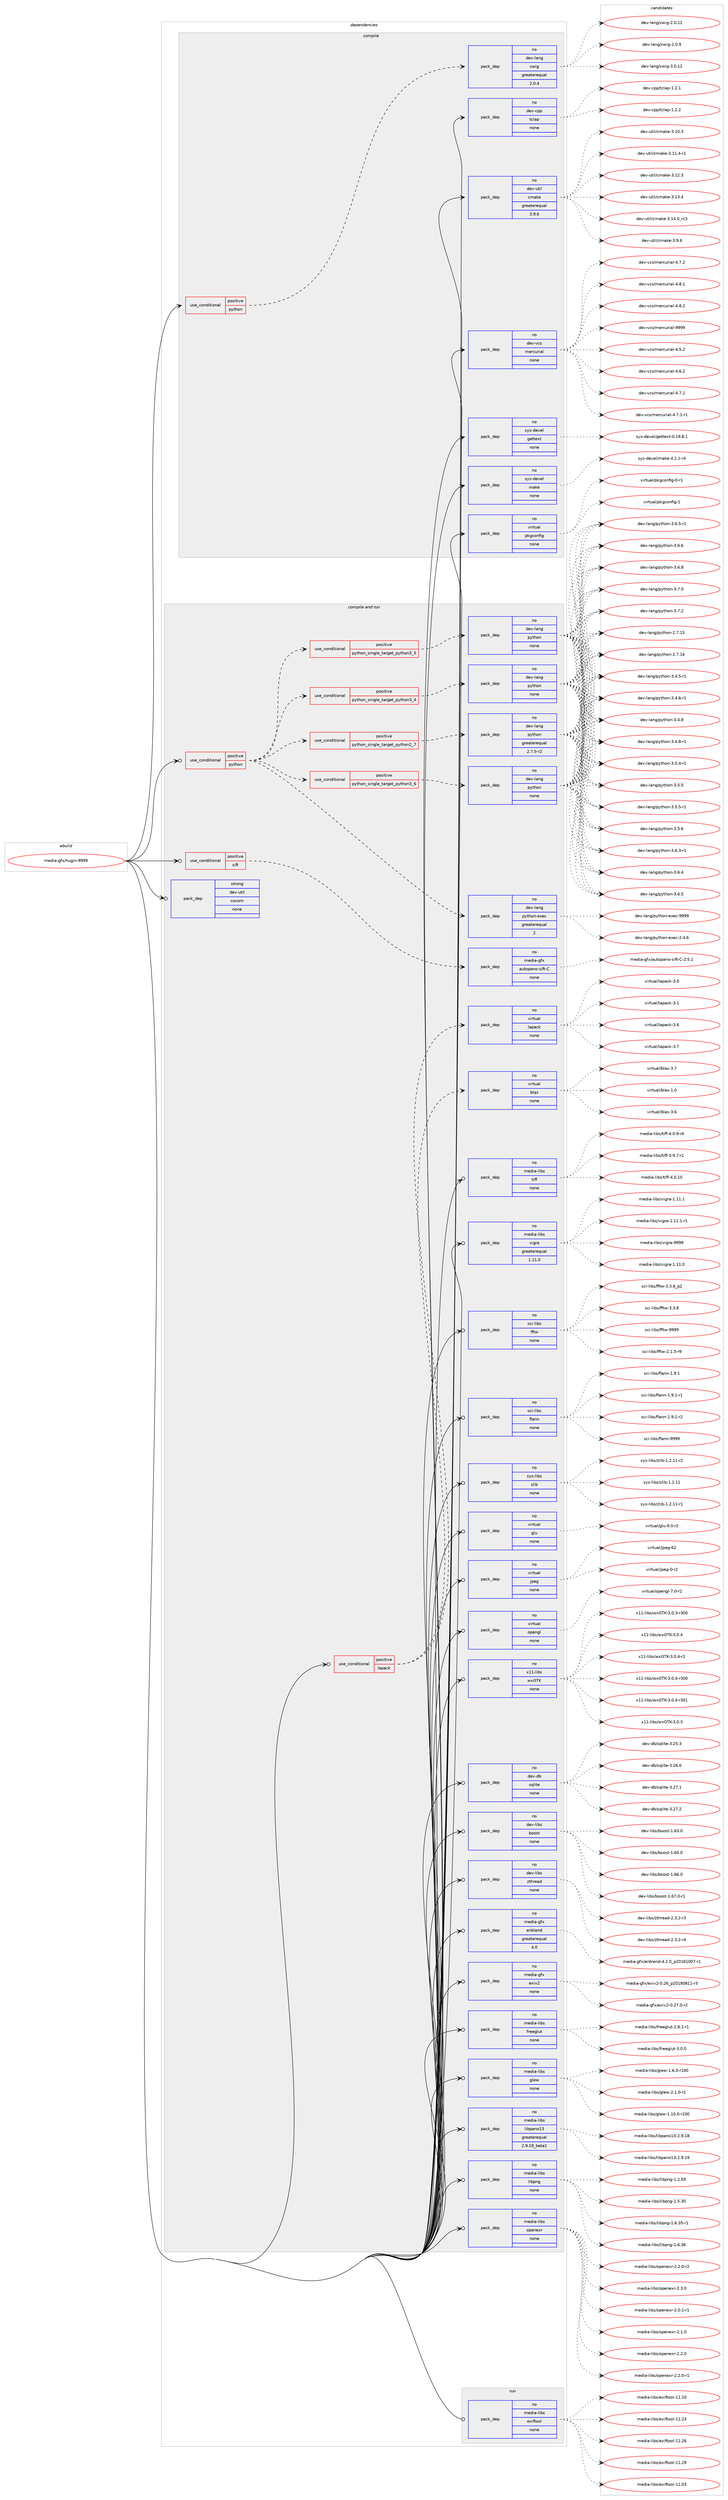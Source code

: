 digraph prolog {

# *************
# Graph options
# *************

newrank=true;
concentrate=true;
compound=true;
graph [rankdir=LR,fontname=Helvetica,fontsize=10,ranksep=1.5];#, ranksep=2.5, nodesep=0.2];
edge  [arrowhead=vee];
node  [fontname=Helvetica,fontsize=10];

# **********
# The ebuild
# **********

subgraph cluster_leftcol {
color=gray;
rank=same;
label=<<i>ebuild</i>>;
id [label="media-gfx/hugin-9999", color=red, width=4, href="../media-gfx/hugin-9999.svg"];
}

# ****************
# The dependencies
# ****************

subgraph cluster_midcol {
color=gray;
label=<<i>dependencies</i>>;
subgraph cluster_compile {
fillcolor="#eeeeee";
style=filled;
label=<<i>compile</i>>;
subgraph cond432859 {
dependency1605291 [label=<<TABLE BORDER="0" CELLBORDER="1" CELLSPACING="0" CELLPADDING="4"><TR><TD ROWSPAN="3" CELLPADDING="10">use_conditional</TD></TR><TR><TD>positive</TD></TR><TR><TD>python</TD></TR></TABLE>>, shape=none, color=red];
subgraph pack1146838 {
dependency1605292 [label=<<TABLE BORDER="0" CELLBORDER="1" CELLSPACING="0" CELLPADDING="4" WIDTH="220"><TR><TD ROWSPAN="6" CELLPADDING="30">pack_dep</TD></TR><TR><TD WIDTH="110">no</TD></TR><TR><TD>dev-lang</TD></TR><TR><TD>swig</TD></TR><TR><TD>greaterequal</TD></TR><TR><TD>2.0.4</TD></TR></TABLE>>, shape=none, color=blue];
}
dependency1605291:e -> dependency1605292:w [weight=20,style="dashed",arrowhead="vee"];
}
id:e -> dependency1605291:w [weight=20,style="solid",arrowhead="vee"];
subgraph pack1146839 {
dependency1605293 [label=<<TABLE BORDER="0" CELLBORDER="1" CELLSPACING="0" CELLPADDING="4" WIDTH="220"><TR><TD ROWSPAN="6" CELLPADDING="30">pack_dep</TD></TR><TR><TD WIDTH="110">no</TD></TR><TR><TD>dev-cpp</TD></TR><TR><TD>tclap</TD></TR><TR><TD>none</TD></TR><TR><TD></TD></TR></TABLE>>, shape=none, color=blue];
}
id:e -> dependency1605293:w [weight=20,style="solid",arrowhead="vee"];
subgraph pack1146840 {
dependency1605294 [label=<<TABLE BORDER="0" CELLBORDER="1" CELLSPACING="0" CELLPADDING="4" WIDTH="220"><TR><TD ROWSPAN="6" CELLPADDING="30">pack_dep</TD></TR><TR><TD WIDTH="110">no</TD></TR><TR><TD>dev-util</TD></TR><TR><TD>cmake</TD></TR><TR><TD>greaterequal</TD></TR><TR><TD>3.9.6</TD></TR></TABLE>>, shape=none, color=blue];
}
id:e -> dependency1605294:w [weight=20,style="solid",arrowhead="vee"];
subgraph pack1146841 {
dependency1605295 [label=<<TABLE BORDER="0" CELLBORDER="1" CELLSPACING="0" CELLPADDING="4" WIDTH="220"><TR><TD ROWSPAN="6" CELLPADDING="30">pack_dep</TD></TR><TR><TD WIDTH="110">no</TD></TR><TR><TD>dev-vcs</TD></TR><TR><TD>mercurial</TD></TR><TR><TD>none</TD></TR><TR><TD></TD></TR></TABLE>>, shape=none, color=blue];
}
id:e -> dependency1605295:w [weight=20,style="solid",arrowhead="vee"];
subgraph pack1146842 {
dependency1605296 [label=<<TABLE BORDER="0" CELLBORDER="1" CELLSPACING="0" CELLPADDING="4" WIDTH="220"><TR><TD ROWSPAN="6" CELLPADDING="30">pack_dep</TD></TR><TR><TD WIDTH="110">no</TD></TR><TR><TD>sys-devel</TD></TR><TR><TD>gettext</TD></TR><TR><TD>none</TD></TR><TR><TD></TD></TR></TABLE>>, shape=none, color=blue];
}
id:e -> dependency1605296:w [weight=20,style="solid",arrowhead="vee"];
subgraph pack1146843 {
dependency1605297 [label=<<TABLE BORDER="0" CELLBORDER="1" CELLSPACING="0" CELLPADDING="4" WIDTH="220"><TR><TD ROWSPAN="6" CELLPADDING="30">pack_dep</TD></TR><TR><TD WIDTH="110">no</TD></TR><TR><TD>sys-devel</TD></TR><TR><TD>make</TD></TR><TR><TD>none</TD></TR><TR><TD></TD></TR></TABLE>>, shape=none, color=blue];
}
id:e -> dependency1605297:w [weight=20,style="solid",arrowhead="vee"];
subgraph pack1146844 {
dependency1605298 [label=<<TABLE BORDER="0" CELLBORDER="1" CELLSPACING="0" CELLPADDING="4" WIDTH="220"><TR><TD ROWSPAN="6" CELLPADDING="30">pack_dep</TD></TR><TR><TD WIDTH="110">no</TD></TR><TR><TD>virtual</TD></TR><TR><TD>pkgconfig</TD></TR><TR><TD>none</TD></TR><TR><TD></TD></TR></TABLE>>, shape=none, color=blue];
}
id:e -> dependency1605298:w [weight=20,style="solid",arrowhead="vee"];
}
subgraph cluster_compileandrun {
fillcolor="#eeeeee";
style=filled;
label=<<i>compile and run</i>>;
subgraph cond432860 {
dependency1605299 [label=<<TABLE BORDER="0" CELLBORDER="1" CELLSPACING="0" CELLPADDING="4"><TR><TD ROWSPAN="3" CELLPADDING="10">use_conditional</TD></TR><TR><TD>positive</TD></TR><TR><TD>lapack</TD></TR></TABLE>>, shape=none, color=red];
subgraph pack1146845 {
dependency1605300 [label=<<TABLE BORDER="0" CELLBORDER="1" CELLSPACING="0" CELLPADDING="4" WIDTH="220"><TR><TD ROWSPAN="6" CELLPADDING="30">pack_dep</TD></TR><TR><TD WIDTH="110">no</TD></TR><TR><TD>virtual</TD></TR><TR><TD>blas</TD></TR><TR><TD>none</TD></TR><TR><TD></TD></TR></TABLE>>, shape=none, color=blue];
}
dependency1605299:e -> dependency1605300:w [weight=20,style="dashed",arrowhead="vee"];
subgraph pack1146846 {
dependency1605301 [label=<<TABLE BORDER="0" CELLBORDER="1" CELLSPACING="0" CELLPADDING="4" WIDTH="220"><TR><TD ROWSPAN="6" CELLPADDING="30">pack_dep</TD></TR><TR><TD WIDTH="110">no</TD></TR><TR><TD>virtual</TD></TR><TR><TD>lapack</TD></TR><TR><TD>none</TD></TR><TR><TD></TD></TR></TABLE>>, shape=none, color=blue];
}
dependency1605299:e -> dependency1605301:w [weight=20,style="dashed",arrowhead="vee"];
}
id:e -> dependency1605299:w [weight=20,style="solid",arrowhead="odotvee"];
subgraph cond432861 {
dependency1605302 [label=<<TABLE BORDER="0" CELLBORDER="1" CELLSPACING="0" CELLPADDING="4"><TR><TD ROWSPAN="3" CELLPADDING="10">use_conditional</TD></TR><TR><TD>positive</TD></TR><TR><TD>python</TD></TR></TABLE>>, shape=none, color=red];
subgraph cond432862 {
dependency1605303 [label=<<TABLE BORDER="0" CELLBORDER="1" CELLSPACING="0" CELLPADDING="4"><TR><TD ROWSPAN="3" CELLPADDING="10">use_conditional</TD></TR><TR><TD>positive</TD></TR><TR><TD>python_single_target_python2_7</TD></TR></TABLE>>, shape=none, color=red];
subgraph pack1146847 {
dependency1605304 [label=<<TABLE BORDER="0" CELLBORDER="1" CELLSPACING="0" CELLPADDING="4" WIDTH="220"><TR><TD ROWSPAN="6" CELLPADDING="30">pack_dep</TD></TR><TR><TD WIDTH="110">no</TD></TR><TR><TD>dev-lang</TD></TR><TR><TD>python</TD></TR><TR><TD>greaterequal</TD></TR><TR><TD>2.7.5-r2</TD></TR></TABLE>>, shape=none, color=blue];
}
dependency1605303:e -> dependency1605304:w [weight=20,style="dashed",arrowhead="vee"];
}
dependency1605302:e -> dependency1605303:w [weight=20,style="dashed",arrowhead="vee"];
subgraph cond432863 {
dependency1605305 [label=<<TABLE BORDER="0" CELLBORDER="1" CELLSPACING="0" CELLPADDING="4"><TR><TD ROWSPAN="3" CELLPADDING="10">use_conditional</TD></TR><TR><TD>positive</TD></TR><TR><TD>python_single_target_python3_4</TD></TR></TABLE>>, shape=none, color=red];
subgraph pack1146848 {
dependency1605306 [label=<<TABLE BORDER="0" CELLBORDER="1" CELLSPACING="0" CELLPADDING="4" WIDTH="220"><TR><TD ROWSPAN="6" CELLPADDING="30">pack_dep</TD></TR><TR><TD WIDTH="110">no</TD></TR><TR><TD>dev-lang</TD></TR><TR><TD>python</TD></TR><TR><TD>none</TD></TR><TR><TD></TD></TR></TABLE>>, shape=none, color=blue];
}
dependency1605305:e -> dependency1605306:w [weight=20,style="dashed",arrowhead="vee"];
}
dependency1605302:e -> dependency1605305:w [weight=20,style="dashed",arrowhead="vee"];
subgraph cond432864 {
dependency1605307 [label=<<TABLE BORDER="0" CELLBORDER="1" CELLSPACING="0" CELLPADDING="4"><TR><TD ROWSPAN="3" CELLPADDING="10">use_conditional</TD></TR><TR><TD>positive</TD></TR><TR><TD>python_single_target_python3_5</TD></TR></TABLE>>, shape=none, color=red];
subgraph pack1146849 {
dependency1605308 [label=<<TABLE BORDER="0" CELLBORDER="1" CELLSPACING="0" CELLPADDING="4" WIDTH="220"><TR><TD ROWSPAN="6" CELLPADDING="30">pack_dep</TD></TR><TR><TD WIDTH="110">no</TD></TR><TR><TD>dev-lang</TD></TR><TR><TD>python</TD></TR><TR><TD>none</TD></TR><TR><TD></TD></TR></TABLE>>, shape=none, color=blue];
}
dependency1605307:e -> dependency1605308:w [weight=20,style="dashed",arrowhead="vee"];
}
dependency1605302:e -> dependency1605307:w [weight=20,style="dashed",arrowhead="vee"];
subgraph cond432865 {
dependency1605309 [label=<<TABLE BORDER="0" CELLBORDER="1" CELLSPACING="0" CELLPADDING="4"><TR><TD ROWSPAN="3" CELLPADDING="10">use_conditional</TD></TR><TR><TD>positive</TD></TR><TR><TD>python_single_target_python3_6</TD></TR></TABLE>>, shape=none, color=red];
subgraph pack1146850 {
dependency1605310 [label=<<TABLE BORDER="0" CELLBORDER="1" CELLSPACING="0" CELLPADDING="4" WIDTH="220"><TR><TD ROWSPAN="6" CELLPADDING="30">pack_dep</TD></TR><TR><TD WIDTH="110">no</TD></TR><TR><TD>dev-lang</TD></TR><TR><TD>python</TD></TR><TR><TD>none</TD></TR><TR><TD></TD></TR></TABLE>>, shape=none, color=blue];
}
dependency1605309:e -> dependency1605310:w [weight=20,style="dashed",arrowhead="vee"];
}
dependency1605302:e -> dependency1605309:w [weight=20,style="dashed",arrowhead="vee"];
subgraph pack1146851 {
dependency1605311 [label=<<TABLE BORDER="0" CELLBORDER="1" CELLSPACING="0" CELLPADDING="4" WIDTH="220"><TR><TD ROWSPAN="6" CELLPADDING="30">pack_dep</TD></TR><TR><TD WIDTH="110">no</TD></TR><TR><TD>dev-lang</TD></TR><TR><TD>python-exec</TD></TR><TR><TD>greaterequal</TD></TR><TR><TD>2</TD></TR></TABLE>>, shape=none, color=blue];
}
dependency1605302:e -> dependency1605311:w [weight=20,style="dashed",arrowhead="vee"];
}
id:e -> dependency1605302:w [weight=20,style="solid",arrowhead="odotvee"];
subgraph cond432866 {
dependency1605312 [label=<<TABLE BORDER="0" CELLBORDER="1" CELLSPACING="0" CELLPADDING="4"><TR><TD ROWSPAN="3" CELLPADDING="10">use_conditional</TD></TR><TR><TD>positive</TD></TR><TR><TD>sift</TD></TR></TABLE>>, shape=none, color=red];
subgraph pack1146852 {
dependency1605313 [label=<<TABLE BORDER="0" CELLBORDER="1" CELLSPACING="0" CELLPADDING="4" WIDTH="220"><TR><TD ROWSPAN="6" CELLPADDING="30">pack_dep</TD></TR><TR><TD WIDTH="110">no</TD></TR><TR><TD>media-gfx</TD></TR><TR><TD>autopano-sift-C</TD></TR><TR><TD>none</TD></TR><TR><TD></TD></TR></TABLE>>, shape=none, color=blue];
}
dependency1605312:e -> dependency1605313:w [weight=20,style="dashed",arrowhead="vee"];
}
id:e -> dependency1605312:w [weight=20,style="solid",arrowhead="odotvee"];
subgraph pack1146853 {
dependency1605314 [label=<<TABLE BORDER="0" CELLBORDER="1" CELLSPACING="0" CELLPADDING="4" WIDTH="220"><TR><TD ROWSPAN="6" CELLPADDING="30">pack_dep</TD></TR><TR><TD WIDTH="110">no</TD></TR><TR><TD>dev-db</TD></TR><TR><TD>sqlite</TD></TR><TR><TD>none</TD></TR><TR><TD></TD></TR></TABLE>>, shape=none, color=blue];
}
id:e -> dependency1605314:w [weight=20,style="solid",arrowhead="odotvee"];
subgraph pack1146854 {
dependency1605315 [label=<<TABLE BORDER="0" CELLBORDER="1" CELLSPACING="0" CELLPADDING="4" WIDTH="220"><TR><TD ROWSPAN="6" CELLPADDING="30">pack_dep</TD></TR><TR><TD WIDTH="110">no</TD></TR><TR><TD>dev-libs</TD></TR><TR><TD>boost</TD></TR><TR><TD>none</TD></TR><TR><TD></TD></TR></TABLE>>, shape=none, color=blue];
}
id:e -> dependency1605315:w [weight=20,style="solid",arrowhead="odotvee"];
subgraph pack1146855 {
dependency1605316 [label=<<TABLE BORDER="0" CELLBORDER="1" CELLSPACING="0" CELLPADDING="4" WIDTH="220"><TR><TD ROWSPAN="6" CELLPADDING="30">pack_dep</TD></TR><TR><TD WIDTH="110">no</TD></TR><TR><TD>dev-libs</TD></TR><TR><TD>zthread</TD></TR><TR><TD>none</TD></TR><TR><TD></TD></TR></TABLE>>, shape=none, color=blue];
}
id:e -> dependency1605316:w [weight=20,style="solid",arrowhead="odotvee"];
subgraph pack1146856 {
dependency1605317 [label=<<TABLE BORDER="0" CELLBORDER="1" CELLSPACING="0" CELLPADDING="4" WIDTH="220"><TR><TD ROWSPAN="6" CELLPADDING="30">pack_dep</TD></TR><TR><TD WIDTH="110">no</TD></TR><TR><TD>media-gfx</TD></TR><TR><TD>enblend</TD></TR><TR><TD>greaterequal</TD></TR><TR><TD>4.0</TD></TR></TABLE>>, shape=none, color=blue];
}
id:e -> dependency1605317:w [weight=20,style="solid",arrowhead="odotvee"];
subgraph pack1146857 {
dependency1605318 [label=<<TABLE BORDER="0" CELLBORDER="1" CELLSPACING="0" CELLPADDING="4" WIDTH="220"><TR><TD ROWSPAN="6" CELLPADDING="30">pack_dep</TD></TR><TR><TD WIDTH="110">no</TD></TR><TR><TD>media-gfx</TD></TR><TR><TD>exiv2</TD></TR><TR><TD>none</TD></TR><TR><TD></TD></TR></TABLE>>, shape=none, color=blue];
}
id:e -> dependency1605318:w [weight=20,style="solid",arrowhead="odotvee"];
subgraph pack1146858 {
dependency1605319 [label=<<TABLE BORDER="0" CELLBORDER="1" CELLSPACING="0" CELLPADDING="4" WIDTH="220"><TR><TD ROWSPAN="6" CELLPADDING="30">pack_dep</TD></TR><TR><TD WIDTH="110">no</TD></TR><TR><TD>media-libs</TD></TR><TR><TD>freeglut</TD></TR><TR><TD>none</TD></TR><TR><TD></TD></TR></TABLE>>, shape=none, color=blue];
}
id:e -> dependency1605319:w [weight=20,style="solid",arrowhead="odotvee"];
subgraph pack1146859 {
dependency1605320 [label=<<TABLE BORDER="0" CELLBORDER="1" CELLSPACING="0" CELLPADDING="4" WIDTH="220"><TR><TD ROWSPAN="6" CELLPADDING="30">pack_dep</TD></TR><TR><TD WIDTH="110">no</TD></TR><TR><TD>media-libs</TD></TR><TR><TD>glew</TD></TR><TR><TD>none</TD></TR><TR><TD></TD></TR></TABLE>>, shape=none, color=blue];
}
id:e -> dependency1605320:w [weight=20,style="solid",arrowhead="odotvee"];
subgraph pack1146860 {
dependency1605321 [label=<<TABLE BORDER="0" CELLBORDER="1" CELLSPACING="0" CELLPADDING="4" WIDTH="220"><TR><TD ROWSPAN="6" CELLPADDING="30">pack_dep</TD></TR><TR><TD WIDTH="110">no</TD></TR><TR><TD>media-libs</TD></TR><TR><TD>libpano13</TD></TR><TR><TD>greaterequal</TD></TR><TR><TD>2.9.19_beta1</TD></TR></TABLE>>, shape=none, color=blue];
}
id:e -> dependency1605321:w [weight=20,style="solid",arrowhead="odotvee"];
subgraph pack1146861 {
dependency1605322 [label=<<TABLE BORDER="0" CELLBORDER="1" CELLSPACING="0" CELLPADDING="4" WIDTH="220"><TR><TD ROWSPAN="6" CELLPADDING="30">pack_dep</TD></TR><TR><TD WIDTH="110">no</TD></TR><TR><TD>media-libs</TD></TR><TR><TD>libpng</TD></TR><TR><TD>none</TD></TR><TR><TD></TD></TR></TABLE>>, shape=none, color=blue];
}
id:e -> dependency1605322:w [weight=20,style="solid",arrowhead="odotvee"];
subgraph pack1146862 {
dependency1605323 [label=<<TABLE BORDER="0" CELLBORDER="1" CELLSPACING="0" CELLPADDING="4" WIDTH="220"><TR><TD ROWSPAN="6" CELLPADDING="30">pack_dep</TD></TR><TR><TD WIDTH="110">no</TD></TR><TR><TD>media-libs</TD></TR><TR><TD>openexr</TD></TR><TR><TD>none</TD></TR><TR><TD></TD></TR></TABLE>>, shape=none, color=blue];
}
id:e -> dependency1605323:w [weight=20,style="solid",arrowhead="odotvee"];
subgraph pack1146863 {
dependency1605324 [label=<<TABLE BORDER="0" CELLBORDER="1" CELLSPACING="0" CELLPADDING="4" WIDTH="220"><TR><TD ROWSPAN="6" CELLPADDING="30">pack_dep</TD></TR><TR><TD WIDTH="110">no</TD></TR><TR><TD>media-libs</TD></TR><TR><TD>tiff</TD></TR><TR><TD>none</TD></TR><TR><TD></TD></TR></TABLE>>, shape=none, color=blue];
}
id:e -> dependency1605324:w [weight=20,style="solid",arrowhead="odotvee"];
subgraph pack1146864 {
dependency1605325 [label=<<TABLE BORDER="0" CELLBORDER="1" CELLSPACING="0" CELLPADDING="4" WIDTH="220"><TR><TD ROWSPAN="6" CELLPADDING="30">pack_dep</TD></TR><TR><TD WIDTH="110">no</TD></TR><TR><TD>media-libs</TD></TR><TR><TD>vigra</TD></TR><TR><TD>greaterequal</TD></TR><TR><TD>1.11.0</TD></TR></TABLE>>, shape=none, color=blue];
}
id:e -> dependency1605325:w [weight=20,style="solid",arrowhead="odotvee"];
subgraph pack1146865 {
dependency1605326 [label=<<TABLE BORDER="0" CELLBORDER="1" CELLSPACING="0" CELLPADDING="4" WIDTH="220"><TR><TD ROWSPAN="6" CELLPADDING="30">pack_dep</TD></TR><TR><TD WIDTH="110">no</TD></TR><TR><TD>sci-libs</TD></TR><TR><TD>fftw</TD></TR><TR><TD>none</TD></TR><TR><TD></TD></TR></TABLE>>, shape=none, color=blue];
}
id:e -> dependency1605326:w [weight=20,style="solid",arrowhead="odotvee"];
subgraph pack1146866 {
dependency1605327 [label=<<TABLE BORDER="0" CELLBORDER="1" CELLSPACING="0" CELLPADDING="4" WIDTH="220"><TR><TD ROWSPAN="6" CELLPADDING="30">pack_dep</TD></TR><TR><TD WIDTH="110">no</TD></TR><TR><TD>sci-libs</TD></TR><TR><TD>flann</TD></TR><TR><TD>none</TD></TR><TR><TD></TD></TR></TABLE>>, shape=none, color=blue];
}
id:e -> dependency1605327:w [weight=20,style="solid",arrowhead="odotvee"];
subgraph pack1146867 {
dependency1605328 [label=<<TABLE BORDER="0" CELLBORDER="1" CELLSPACING="0" CELLPADDING="4" WIDTH="220"><TR><TD ROWSPAN="6" CELLPADDING="30">pack_dep</TD></TR><TR><TD WIDTH="110">no</TD></TR><TR><TD>sys-libs</TD></TR><TR><TD>zlib</TD></TR><TR><TD>none</TD></TR><TR><TD></TD></TR></TABLE>>, shape=none, color=blue];
}
id:e -> dependency1605328:w [weight=20,style="solid",arrowhead="odotvee"];
subgraph pack1146868 {
dependency1605329 [label=<<TABLE BORDER="0" CELLBORDER="1" CELLSPACING="0" CELLPADDING="4" WIDTH="220"><TR><TD ROWSPAN="6" CELLPADDING="30">pack_dep</TD></TR><TR><TD WIDTH="110">no</TD></TR><TR><TD>virtual</TD></TR><TR><TD>glu</TD></TR><TR><TD>none</TD></TR><TR><TD></TD></TR></TABLE>>, shape=none, color=blue];
}
id:e -> dependency1605329:w [weight=20,style="solid",arrowhead="odotvee"];
subgraph pack1146869 {
dependency1605330 [label=<<TABLE BORDER="0" CELLBORDER="1" CELLSPACING="0" CELLPADDING="4" WIDTH="220"><TR><TD ROWSPAN="6" CELLPADDING="30">pack_dep</TD></TR><TR><TD WIDTH="110">no</TD></TR><TR><TD>virtual</TD></TR><TR><TD>jpeg</TD></TR><TR><TD>none</TD></TR><TR><TD></TD></TR></TABLE>>, shape=none, color=blue];
}
id:e -> dependency1605330:w [weight=20,style="solid",arrowhead="odotvee"];
subgraph pack1146870 {
dependency1605331 [label=<<TABLE BORDER="0" CELLBORDER="1" CELLSPACING="0" CELLPADDING="4" WIDTH="220"><TR><TD ROWSPAN="6" CELLPADDING="30">pack_dep</TD></TR><TR><TD WIDTH="110">no</TD></TR><TR><TD>virtual</TD></TR><TR><TD>opengl</TD></TR><TR><TD>none</TD></TR><TR><TD></TD></TR></TABLE>>, shape=none, color=blue];
}
id:e -> dependency1605331:w [weight=20,style="solid",arrowhead="odotvee"];
subgraph pack1146871 {
dependency1605332 [label=<<TABLE BORDER="0" CELLBORDER="1" CELLSPACING="0" CELLPADDING="4" WIDTH="220"><TR><TD ROWSPAN="6" CELLPADDING="30">pack_dep</TD></TR><TR><TD WIDTH="110">no</TD></TR><TR><TD>x11-libs</TD></TR><TR><TD>wxGTK</TD></TR><TR><TD>none</TD></TR><TR><TD></TD></TR></TABLE>>, shape=none, color=blue];
}
id:e -> dependency1605332:w [weight=20,style="solid",arrowhead="odotvee"];
subgraph pack1146872 {
dependency1605333 [label=<<TABLE BORDER="0" CELLBORDER="1" CELLSPACING="0" CELLPADDING="4" WIDTH="220"><TR><TD ROWSPAN="6" CELLPADDING="30">pack_dep</TD></TR><TR><TD WIDTH="110">strong</TD></TR><TR><TD>dev-util</TD></TR><TR><TD>cocom</TD></TR><TR><TD>none</TD></TR><TR><TD></TD></TR></TABLE>>, shape=none, color=blue];
}
id:e -> dependency1605333:w [weight=20,style="solid",arrowhead="odotvee"];
}
subgraph cluster_run {
fillcolor="#eeeeee";
style=filled;
label=<<i>run</i>>;
subgraph pack1146873 {
dependency1605334 [label=<<TABLE BORDER="0" CELLBORDER="1" CELLSPACING="0" CELLPADDING="4" WIDTH="220"><TR><TD ROWSPAN="6" CELLPADDING="30">pack_dep</TD></TR><TR><TD WIDTH="110">no</TD></TR><TR><TD>media-libs</TD></TR><TR><TD>exiftool</TD></TR><TR><TD>none</TD></TR><TR><TD></TD></TR></TABLE>>, shape=none, color=blue];
}
id:e -> dependency1605334:w [weight=20,style="solid",arrowhead="odot"];
}
}

# **************
# The candidates
# **************

subgraph cluster_choices {
rank=same;
color=gray;
label=<<i>candidates</i>>;

subgraph choice1146838 {
color=black;
nodesep=1;
choice10010111845108971101034711511910510345504648464950 [label="dev-lang/swig-2.0.12", color=red, width=4,href="../dev-lang/swig-2.0.12.svg"];
choice100101118451089711010347115119105103455046484657 [label="dev-lang/swig-2.0.9", color=red, width=4,href="../dev-lang/swig-2.0.9.svg"];
choice10010111845108971101034711511910510345514648464950 [label="dev-lang/swig-3.0.12", color=red, width=4,href="../dev-lang/swig-3.0.12.svg"];
dependency1605292:e -> choice10010111845108971101034711511910510345504648464950:w [style=dotted,weight="100"];
dependency1605292:e -> choice100101118451089711010347115119105103455046484657:w [style=dotted,weight="100"];
dependency1605292:e -> choice10010111845108971101034711511910510345514648464950:w [style=dotted,weight="100"];
}
subgraph choice1146839 {
color=black;
nodesep=1;
choice1001011184599112112471169910897112454946504649 [label="dev-cpp/tclap-1.2.1", color=red, width=4,href="../dev-cpp/tclap-1.2.1.svg"];
choice1001011184599112112471169910897112454946504650 [label="dev-cpp/tclap-1.2.2", color=red, width=4,href="../dev-cpp/tclap-1.2.2.svg"];
dependency1605293:e -> choice1001011184599112112471169910897112454946504649:w [style=dotted,weight="100"];
dependency1605293:e -> choice1001011184599112112471169910897112454946504650:w [style=dotted,weight="100"];
}
subgraph choice1146840 {
color=black;
nodesep=1;
choice1001011184511711610510847991099710710145514649484651 [label="dev-util/cmake-3.10.3", color=red, width=4,href="../dev-util/cmake-3.10.3.svg"];
choice10010111845117116105108479910997107101455146494946524511449 [label="dev-util/cmake-3.11.4-r1", color=red, width=4,href="../dev-util/cmake-3.11.4-r1.svg"];
choice1001011184511711610510847991099710710145514649504651 [label="dev-util/cmake-3.12.3", color=red, width=4,href="../dev-util/cmake-3.12.3.svg"];
choice1001011184511711610510847991099710710145514649514652 [label="dev-util/cmake-3.13.4", color=red, width=4,href="../dev-util/cmake-3.13.4.svg"];
choice1001011184511711610510847991099710710145514649524648951149951 [label="dev-util/cmake-3.14.0_rc3", color=red, width=4,href="../dev-util/cmake-3.14.0_rc3.svg"];
choice10010111845117116105108479910997107101455146574654 [label="dev-util/cmake-3.9.6", color=red, width=4,href="../dev-util/cmake-3.9.6.svg"];
dependency1605294:e -> choice1001011184511711610510847991099710710145514649484651:w [style=dotted,weight="100"];
dependency1605294:e -> choice10010111845117116105108479910997107101455146494946524511449:w [style=dotted,weight="100"];
dependency1605294:e -> choice1001011184511711610510847991099710710145514649504651:w [style=dotted,weight="100"];
dependency1605294:e -> choice1001011184511711610510847991099710710145514649514652:w [style=dotted,weight="100"];
dependency1605294:e -> choice1001011184511711610510847991099710710145514649524648951149951:w [style=dotted,weight="100"];
dependency1605294:e -> choice10010111845117116105108479910997107101455146574654:w [style=dotted,weight="100"];
}
subgraph choice1146841 {
color=black;
nodesep=1;
choice1001011184511899115471091011149911711410597108455246534650 [label="dev-vcs/mercurial-4.5.2", color=red, width=4,href="../dev-vcs/mercurial-4.5.2.svg"];
choice1001011184511899115471091011149911711410597108455246544650 [label="dev-vcs/mercurial-4.6.2", color=red, width=4,href="../dev-vcs/mercurial-4.6.2.svg"];
choice1001011184511899115471091011149911711410597108455246554649 [label="dev-vcs/mercurial-4.7.1", color=red, width=4,href="../dev-vcs/mercurial-4.7.1.svg"];
choice10010111845118991154710910111499117114105971084552465546494511449 [label="dev-vcs/mercurial-4.7.1-r1", color=red, width=4,href="../dev-vcs/mercurial-4.7.1-r1.svg"];
choice1001011184511899115471091011149911711410597108455246554650 [label="dev-vcs/mercurial-4.7.2", color=red, width=4,href="../dev-vcs/mercurial-4.7.2.svg"];
choice1001011184511899115471091011149911711410597108455246564649 [label="dev-vcs/mercurial-4.8.1", color=red, width=4,href="../dev-vcs/mercurial-4.8.1.svg"];
choice1001011184511899115471091011149911711410597108455246564650 [label="dev-vcs/mercurial-4.8.2", color=red, width=4,href="../dev-vcs/mercurial-4.8.2.svg"];
choice10010111845118991154710910111499117114105971084557575757 [label="dev-vcs/mercurial-9999", color=red, width=4,href="../dev-vcs/mercurial-9999.svg"];
dependency1605295:e -> choice1001011184511899115471091011149911711410597108455246534650:w [style=dotted,weight="100"];
dependency1605295:e -> choice1001011184511899115471091011149911711410597108455246544650:w [style=dotted,weight="100"];
dependency1605295:e -> choice1001011184511899115471091011149911711410597108455246554649:w [style=dotted,weight="100"];
dependency1605295:e -> choice10010111845118991154710910111499117114105971084552465546494511449:w [style=dotted,weight="100"];
dependency1605295:e -> choice1001011184511899115471091011149911711410597108455246554650:w [style=dotted,weight="100"];
dependency1605295:e -> choice1001011184511899115471091011149911711410597108455246564649:w [style=dotted,weight="100"];
dependency1605295:e -> choice1001011184511899115471091011149911711410597108455246564650:w [style=dotted,weight="100"];
dependency1605295:e -> choice10010111845118991154710910111499117114105971084557575757:w [style=dotted,weight="100"];
}
subgraph choice1146842 {
color=black;
nodesep=1;
choice1151211154510010111810110847103101116116101120116454846495746564649 [label="sys-devel/gettext-0.19.8.1", color=red, width=4,href="../sys-devel/gettext-0.19.8.1.svg"];
dependency1605296:e -> choice1151211154510010111810110847103101116116101120116454846495746564649:w [style=dotted,weight="100"];
}
subgraph choice1146843 {
color=black;
nodesep=1;
choice1151211154510010111810110847109971071014552465046494511452 [label="sys-devel/make-4.2.1-r4", color=red, width=4,href="../sys-devel/make-4.2.1-r4.svg"];
dependency1605297:e -> choice1151211154510010111810110847109971071014552465046494511452:w [style=dotted,weight="100"];
}
subgraph choice1146844 {
color=black;
nodesep=1;
choice11810511411611797108471121071039911111010210510345484511449 [label="virtual/pkgconfig-0-r1", color=red, width=4,href="../virtual/pkgconfig-0-r1.svg"];
choice1181051141161179710847112107103991111101021051034549 [label="virtual/pkgconfig-1", color=red, width=4,href="../virtual/pkgconfig-1.svg"];
dependency1605298:e -> choice11810511411611797108471121071039911111010210510345484511449:w [style=dotted,weight="100"];
dependency1605298:e -> choice1181051141161179710847112107103991111101021051034549:w [style=dotted,weight="100"];
}
subgraph choice1146845 {
color=black;
nodesep=1;
choice1181051141161179710847981089711545494648 [label="virtual/blas-1.0", color=red, width=4,href="../virtual/blas-1.0.svg"];
choice1181051141161179710847981089711545514654 [label="virtual/blas-3.6", color=red, width=4,href="../virtual/blas-3.6.svg"];
choice1181051141161179710847981089711545514655 [label="virtual/blas-3.7", color=red, width=4,href="../virtual/blas-3.7.svg"];
dependency1605300:e -> choice1181051141161179710847981089711545494648:w [style=dotted,weight="100"];
dependency1605300:e -> choice1181051141161179710847981089711545514654:w [style=dotted,weight="100"];
dependency1605300:e -> choice1181051141161179710847981089711545514655:w [style=dotted,weight="100"];
}
subgraph choice1146846 {
color=black;
nodesep=1;
choice118105114116117971084710897112979910745514648 [label="virtual/lapack-3.0", color=red, width=4,href="../virtual/lapack-3.0.svg"];
choice118105114116117971084710897112979910745514649 [label="virtual/lapack-3.1", color=red, width=4,href="../virtual/lapack-3.1.svg"];
choice118105114116117971084710897112979910745514654 [label="virtual/lapack-3.6", color=red, width=4,href="../virtual/lapack-3.6.svg"];
choice118105114116117971084710897112979910745514655 [label="virtual/lapack-3.7", color=red, width=4,href="../virtual/lapack-3.7.svg"];
dependency1605301:e -> choice118105114116117971084710897112979910745514648:w [style=dotted,weight="100"];
dependency1605301:e -> choice118105114116117971084710897112979910745514649:w [style=dotted,weight="100"];
dependency1605301:e -> choice118105114116117971084710897112979910745514654:w [style=dotted,weight="100"];
dependency1605301:e -> choice118105114116117971084710897112979910745514655:w [style=dotted,weight="100"];
}
subgraph choice1146847 {
color=black;
nodesep=1;
choice10010111845108971101034711212111610411111045504655464953 [label="dev-lang/python-2.7.15", color=red, width=4,href="../dev-lang/python-2.7.15.svg"];
choice10010111845108971101034711212111610411111045504655464954 [label="dev-lang/python-2.7.16", color=red, width=4,href="../dev-lang/python-2.7.16.svg"];
choice1001011184510897110103471121211161041111104551465246534511449 [label="dev-lang/python-3.4.5-r1", color=red, width=4,href="../dev-lang/python-3.4.5-r1.svg"];
choice1001011184510897110103471121211161041111104551465246544511449 [label="dev-lang/python-3.4.6-r1", color=red, width=4,href="../dev-lang/python-3.4.6-r1.svg"];
choice100101118451089711010347112121116104111110455146524656 [label="dev-lang/python-3.4.8", color=red, width=4,href="../dev-lang/python-3.4.8.svg"];
choice1001011184510897110103471121211161041111104551465246564511449 [label="dev-lang/python-3.4.8-r1", color=red, width=4,href="../dev-lang/python-3.4.8-r1.svg"];
choice1001011184510897110103471121211161041111104551465346524511449 [label="dev-lang/python-3.5.4-r1", color=red, width=4,href="../dev-lang/python-3.5.4-r1.svg"];
choice100101118451089711010347112121116104111110455146534653 [label="dev-lang/python-3.5.5", color=red, width=4,href="../dev-lang/python-3.5.5.svg"];
choice1001011184510897110103471121211161041111104551465346534511449 [label="dev-lang/python-3.5.5-r1", color=red, width=4,href="../dev-lang/python-3.5.5-r1.svg"];
choice100101118451089711010347112121116104111110455146534654 [label="dev-lang/python-3.5.6", color=red, width=4,href="../dev-lang/python-3.5.6.svg"];
choice1001011184510897110103471121211161041111104551465446514511449 [label="dev-lang/python-3.6.3-r1", color=red, width=4,href="../dev-lang/python-3.6.3-r1.svg"];
choice100101118451089711010347112121116104111110455146544652 [label="dev-lang/python-3.6.4", color=red, width=4,href="../dev-lang/python-3.6.4.svg"];
choice100101118451089711010347112121116104111110455146544653 [label="dev-lang/python-3.6.5", color=red, width=4,href="../dev-lang/python-3.6.5.svg"];
choice1001011184510897110103471121211161041111104551465446534511449 [label="dev-lang/python-3.6.5-r1", color=red, width=4,href="../dev-lang/python-3.6.5-r1.svg"];
choice100101118451089711010347112121116104111110455146544654 [label="dev-lang/python-3.6.6", color=red, width=4,href="../dev-lang/python-3.6.6.svg"];
choice100101118451089711010347112121116104111110455146544656 [label="dev-lang/python-3.6.8", color=red, width=4,href="../dev-lang/python-3.6.8.svg"];
choice100101118451089711010347112121116104111110455146554648 [label="dev-lang/python-3.7.0", color=red, width=4,href="../dev-lang/python-3.7.0.svg"];
choice100101118451089711010347112121116104111110455146554650 [label="dev-lang/python-3.7.2", color=red, width=4,href="../dev-lang/python-3.7.2.svg"];
dependency1605304:e -> choice10010111845108971101034711212111610411111045504655464953:w [style=dotted,weight="100"];
dependency1605304:e -> choice10010111845108971101034711212111610411111045504655464954:w [style=dotted,weight="100"];
dependency1605304:e -> choice1001011184510897110103471121211161041111104551465246534511449:w [style=dotted,weight="100"];
dependency1605304:e -> choice1001011184510897110103471121211161041111104551465246544511449:w [style=dotted,weight="100"];
dependency1605304:e -> choice100101118451089711010347112121116104111110455146524656:w [style=dotted,weight="100"];
dependency1605304:e -> choice1001011184510897110103471121211161041111104551465246564511449:w [style=dotted,weight="100"];
dependency1605304:e -> choice1001011184510897110103471121211161041111104551465346524511449:w [style=dotted,weight="100"];
dependency1605304:e -> choice100101118451089711010347112121116104111110455146534653:w [style=dotted,weight="100"];
dependency1605304:e -> choice1001011184510897110103471121211161041111104551465346534511449:w [style=dotted,weight="100"];
dependency1605304:e -> choice100101118451089711010347112121116104111110455146534654:w [style=dotted,weight="100"];
dependency1605304:e -> choice1001011184510897110103471121211161041111104551465446514511449:w [style=dotted,weight="100"];
dependency1605304:e -> choice100101118451089711010347112121116104111110455146544652:w [style=dotted,weight="100"];
dependency1605304:e -> choice100101118451089711010347112121116104111110455146544653:w [style=dotted,weight="100"];
dependency1605304:e -> choice1001011184510897110103471121211161041111104551465446534511449:w [style=dotted,weight="100"];
dependency1605304:e -> choice100101118451089711010347112121116104111110455146544654:w [style=dotted,weight="100"];
dependency1605304:e -> choice100101118451089711010347112121116104111110455146544656:w [style=dotted,weight="100"];
dependency1605304:e -> choice100101118451089711010347112121116104111110455146554648:w [style=dotted,weight="100"];
dependency1605304:e -> choice100101118451089711010347112121116104111110455146554650:w [style=dotted,weight="100"];
}
subgraph choice1146848 {
color=black;
nodesep=1;
choice10010111845108971101034711212111610411111045504655464953 [label="dev-lang/python-2.7.15", color=red, width=4,href="../dev-lang/python-2.7.15.svg"];
choice10010111845108971101034711212111610411111045504655464954 [label="dev-lang/python-2.7.16", color=red, width=4,href="../dev-lang/python-2.7.16.svg"];
choice1001011184510897110103471121211161041111104551465246534511449 [label="dev-lang/python-3.4.5-r1", color=red, width=4,href="../dev-lang/python-3.4.5-r1.svg"];
choice1001011184510897110103471121211161041111104551465246544511449 [label="dev-lang/python-3.4.6-r1", color=red, width=4,href="../dev-lang/python-3.4.6-r1.svg"];
choice100101118451089711010347112121116104111110455146524656 [label="dev-lang/python-3.4.8", color=red, width=4,href="../dev-lang/python-3.4.8.svg"];
choice1001011184510897110103471121211161041111104551465246564511449 [label="dev-lang/python-3.4.8-r1", color=red, width=4,href="../dev-lang/python-3.4.8-r1.svg"];
choice1001011184510897110103471121211161041111104551465346524511449 [label="dev-lang/python-3.5.4-r1", color=red, width=4,href="../dev-lang/python-3.5.4-r1.svg"];
choice100101118451089711010347112121116104111110455146534653 [label="dev-lang/python-3.5.5", color=red, width=4,href="../dev-lang/python-3.5.5.svg"];
choice1001011184510897110103471121211161041111104551465346534511449 [label="dev-lang/python-3.5.5-r1", color=red, width=4,href="../dev-lang/python-3.5.5-r1.svg"];
choice100101118451089711010347112121116104111110455146534654 [label="dev-lang/python-3.5.6", color=red, width=4,href="../dev-lang/python-3.5.6.svg"];
choice1001011184510897110103471121211161041111104551465446514511449 [label="dev-lang/python-3.6.3-r1", color=red, width=4,href="../dev-lang/python-3.6.3-r1.svg"];
choice100101118451089711010347112121116104111110455146544652 [label="dev-lang/python-3.6.4", color=red, width=4,href="../dev-lang/python-3.6.4.svg"];
choice100101118451089711010347112121116104111110455146544653 [label="dev-lang/python-3.6.5", color=red, width=4,href="../dev-lang/python-3.6.5.svg"];
choice1001011184510897110103471121211161041111104551465446534511449 [label="dev-lang/python-3.6.5-r1", color=red, width=4,href="../dev-lang/python-3.6.5-r1.svg"];
choice100101118451089711010347112121116104111110455146544654 [label="dev-lang/python-3.6.6", color=red, width=4,href="../dev-lang/python-3.6.6.svg"];
choice100101118451089711010347112121116104111110455146544656 [label="dev-lang/python-3.6.8", color=red, width=4,href="../dev-lang/python-3.6.8.svg"];
choice100101118451089711010347112121116104111110455146554648 [label="dev-lang/python-3.7.0", color=red, width=4,href="../dev-lang/python-3.7.0.svg"];
choice100101118451089711010347112121116104111110455146554650 [label="dev-lang/python-3.7.2", color=red, width=4,href="../dev-lang/python-3.7.2.svg"];
dependency1605306:e -> choice10010111845108971101034711212111610411111045504655464953:w [style=dotted,weight="100"];
dependency1605306:e -> choice10010111845108971101034711212111610411111045504655464954:w [style=dotted,weight="100"];
dependency1605306:e -> choice1001011184510897110103471121211161041111104551465246534511449:w [style=dotted,weight="100"];
dependency1605306:e -> choice1001011184510897110103471121211161041111104551465246544511449:w [style=dotted,weight="100"];
dependency1605306:e -> choice100101118451089711010347112121116104111110455146524656:w [style=dotted,weight="100"];
dependency1605306:e -> choice1001011184510897110103471121211161041111104551465246564511449:w [style=dotted,weight="100"];
dependency1605306:e -> choice1001011184510897110103471121211161041111104551465346524511449:w [style=dotted,weight="100"];
dependency1605306:e -> choice100101118451089711010347112121116104111110455146534653:w [style=dotted,weight="100"];
dependency1605306:e -> choice1001011184510897110103471121211161041111104551465346534511449:w [style=dotted,weight="100"];
dependency1605306:e -> choice100101118451089711010347112121116104111110455146534654:w [style=dotted,weight="100"];
dependency1605306:e -> choice1001011184510897110103471121211161041111104551465446514511449:w [style=dotted,weight="100"];
dependency1605306:e -> choice100101118451089711010347112121116104111110455146544652:w [style=dotted,weight="100"];
dependency1605306:e -> choice100101118451089711010347112121116104111110455146544653:w [style=dotted,weight="100"];
dependency1605306:e -> choice1001011184510897110103471121211161041111104551465446534511449:w [style=dotted,weight="100"];
dependency1605306:e -> choice100101118451089711010347112121116104111110455146544654:w [style=dotted,weight="100"];
dependency1605306:e -> choice100101118451089711010347112121116104111110455146544656:w [style=dotted,weight="100"];
dependency1605306:e -> choice100101118451089711010347112121116104111110455146554648:w [style=dotted,weight="100"];
dependency1605306:e -> choice100101118451089711010347112121116104111110455146554650:w [style=dotted,weight="100"];
}
subgraph choice1146849 {
color=black;
nodesep=1;
choice10010111845108971101034711212111610411111045504655464953 [label="dev-lang/python-2.7.15", color=red, width=4,href="../dev-lang/python-2.7.15.svg"];
choice10010111845108971101034711212111610411111045504655464954 [label="dev-lang/python-2.7.16", color=red, width=4,href="../dev-lang/python-2.7.16.svg"];
choice1001011184510897110103471121211161041111104551465246534511449 [label="dev-lang/python-3.4.5-r1", color=red, width=4,href="../dev-lang/python-3.4.5-r1.svg"];
choice1001011184510897110103471121211161041111104551465246544511449 [label="dev-lang/python-3.4.6-r1", color=red, width=4,href="../dev-lang/python-3.4.6-r1.svg"];
choice100101118451089711010347112121116104111110455146524656 [label="dev-lang/python-3.4.8", color=red, width=4,href="../dev-lang/python-3.4.8.svg"];
choice1001011184510897110103471121211161041111104551465246564511449 [label="dev-lang/python-3.4.8-r1", color=red, width=4,href="../dev-lang/python-3.4.8-r1.svg"];
choice1001011184510897110103471121211161041111104551465346524511449 [label="dev-lang/python-3.5.4-r1", color=red, width=4,href="../dev-lang/python-3.5.4-r1.svg"];
choice100101118451089711010347112121116104111110455146534653 [label="dev-lang/python-3.5.5", color=red, width=4,href="../dev-lang/python-3.5.5.svg"];
choice1001011184510897110103471121211161041111104551465346534511449 [label="dev-lang/python-3.5.5-r1", color=red, width=4,href="../dev-lang/python-3.5.5-r1.svg"];
choice100101118451089711010347112121116104111110455146534654 [label="dev-lang/python-3.5.6", color=red, width=4,href="../dev-lang/python-3.5.6.svg"];
choice1001011184510897110103471121211161041111104551465446514511449 [label="dev-lang/python-3.6.3-r1", color=red, width=4,href="../dev-lang/python-3.6.3-r1.svg"];
choice100101118451089711010347112121116104111110455146544652 [label="dev-lang/python-3.6.4", color=red, width=4,href="../dev-lang/python-3.6.4.svg"];
choice100101118451089711010347112121116104111110455146544653 [label="dev-lang/python-3.6.5", color=red, width=4,href="../dev-lang/python-3.6.5.svg"];
choice1001011184510897110103471121211161041111104551465446534511449 [label="dev-lang/python-3.6.5-r1", color=red, width=4,href="../dev-lang/python-3.6.5-r1.svg"];
choice100101118451089711010347112121116104111110455146544654 [label="dev-lang/python-3.6.6", color=red, width=4,href="../dev-lang/python-3.6.6.svg"];
choice100101118451089711010347112121116104111110455146544656 [label="dev-lang/python-3.6.8", color=red, width=4,href="../dev-lang/python-3.6.8.svg"];
choice100101118451089711010347112121116104111110455146554648 [label="dev-lang/python-3.7.0", color=red, width=4,href="../dev-lang/python-3.7.0.svg"];
choice100101118451089711010347112121116104111110455146554650 [label="dev-lang/python-3.7.2", color=red, width=4,href="../dev-lang/python-3.7.2.svg"];
dependency1605308:e -> choice10010111845108971101034711212111610411111045504655464953:w [style=dotted,weight="100"];
dependency1605308:e -> choice10010111845108971101034711212111610411111045504655464954:w [style=dotted,weight="100"];
dependency1605308:e -> choice1001011184510897110103471121211161041111104551465246534511449:w [style=dotted,weight="100"];
dependency1605308:e -> choice1001011184510897110103471121211161041111104551465246544511449:w [style=dotted,weight="100"];
dependency1605308:e -> choice100101118451089711010347112121116104111110455146524656:w [style=dotted,weight="100"];
dependency1605308:e -> choice1001011184510897110103471121211161041111104551465246564511449:w [style=dotted,weight="100"];
dependency1605308:e -> choice1001011184510897110103471121211161041111104551465346524511449:w [style=dotted,weight="100"];
dependency1605308:e -> choice100101118451089711010347112121116104111110455146534653:w [style=dotted,weight="100"];
dependency1605308:e -> choice1001011184510897110103471121211161041111104551465346534511449:w [style=dotted,weight="100"];
dependency1605308:e -> choice100101118451089711010347112121116104111110455146534654:w [style=dotted,weight="100"];
dependency1605308:e -> choice1001011184510897110103471121211161041111104551465446514511449:w [style=dotted,weight="100"];
dependency1605308:e -> choice100101118451089711010347112121116104111110455146544652:w [style=dotted,weight="100"];
dependency1605308:e -> choice100101118451089711010347112121116104111110455146544653:w [style=dotted,weight="100"];
dependency1605308:e -> choice1001011184510897110103471121211161041111104551465446534511449:w [style=dotted,weight="100"];
dependency1605308:e -> choice100101118451089711010347112121116104111110455146544654:w [style=dotted,weight="100"];
dependency1605308:e -> choice100101118451089711010347112121116104111110455146544656:w [style=dotted,weight="100"];
dependency1605308:e -> choice100101118451089711010347112121116104111110455146554648:w [style=dotted,weight="100"];
dependency1605308:e -> choice100101118451089711010347112121116104111110455146554650:w [style=dotted,weight="100"];
}
subgraph choice1146850 {
color=black;
nodesep=1;
choice10010111845108971101034711212111610411111045504655464953 [label="dev-lang/python-2.7.15", color=red, width=4,href="../dev-lang/python-2.7.15.svg"];
choice10010111845108971101034711212111610411111045504655464954 [label="dev-lang/python-2.7.16", color=red, width=4,href="../dev-lang/python-2.7.16.svg"];
choice1001011184510897110103471121211161041111104551465246534511449 [label="dev-lang/python-3.4.5-r1", color=red, width=4,href="../dev-lang/python-3.4.5-r1.svg"];
choice1001011184510897110103471121211161041111104551465246544511449 [label="dev-lang/python-3.4.6-r1", color=red, width=4,href="../dev-lang/python-3.4.6-r1.svg"];
choice100101118451089711010347112121116104111110455146524656 [label="dev-lang/python-3.4.8", color=red, width=4,href="../dev-lang/python-3.4.8.svg"];
choice1001011184510897110103471121211161041111104551465246564511449 [label="dev-lang/python-3.4.8-r1", color=red, width=4,href="../dev-lang/python-3.4.8-r1.svg"];
choice1001011184510897110103471121211161041111104551465346524511449 [label="dev-lang/python-3.5.4-r1", color=red, width=4,href="../dev-lang/python-3.5.4-r1.svg"];
choice100101118451089711010347112121116104111110455146534653 [label="dev-lang/python-3.5.5", color=red, width=4,href="../dev-lang/python-3.5.5.svg"];
choice1001011184510897110103471121211161041111104551465346534511449 [label="dev-lang/python-3.5.5-r1", color=red, width=4,href="../dev-lang/python-3.5.5-r1.svg"];
choice100101118451089711010347112121116104111110455146534654 [label="dev-lang/python-3.5.6", color=red, width=4,href="../dev-lang/python-3.5.6.svg"];
choice1001011184510897110103471121211161041111104551465446514511449 [label="dev-lang/python-3.6.3-r1", color=red, width=4,href="../dev-lang/python-3.6.3-r1.svg"];
choice100101118451089711010347112121116104111110455146544652 [label="dev-lang/python-3.6.4", color=red, width=4,href="../dev-lang/python-3.6.4.svg"];
choice100101118451089711010347112121116104111110455146544653 [label="dev-lang/python-3.6.5", color=red, width=4,href="../dev-lang/python-3.6.5.svg"];
choice1001011184510897110103471121211161041111104551465446534511449 [label="dev-lang/python-3.6.5-r1", color=red, width=4,href="../dev-lang/python-3.6.5-r1.svg"];
choice100101118451089711010347112121116104111110455146544654 [label="dev-lang/python-3.6.6", color=red, width=4,href="../dev-lang/python-3.6.6.svg"];
choice100101118451089711010347112121116104111110455146544656 [label="dev-lang/python-3.6.8", color=red, width=4,href="../dev-lang/python-3.6.8.svg"];
choice100101118451089711010347112121116104111110455146554648 [label="dev-lang/python-3.7.0", color=red, width=4,href="../dev-lang/python-3.7.0.svg"];
choice100101118451089711010347112121116104111110455146554650 [label="dev-lang/python-3.7.2", color=red, width=4,href="../dev-lang/python-3.7.2.svg"];
dependency1605310:e -> choice10010111845108971101034711212111610411111045504655464953:w [style=dotted,weight="100"];
dependency1605310:e -> choice10010111845108971101034711212111610411111045504655464954:w [style=dotted,weight="100"];
dependency1605310:e -> choice1001011184510897110103471121211161041111104551465246534511449:w [style=dotted,weight="100"];
dependency1605310:e -> choice1001011184510897110103471121211161041111104551465246544511449:w [style=dotted,weight="100"];
dependency1605310:e -> choice100101118451089711010347112121116104111110455146524656:w [style=dotted,weight="100"];
dependency1605310:e -> choice1001011184510897110103471121211161041111104551465246564511449:w [style=dotted,weight="100"];
dependency1605310:e -> choice1001011184510897110103471121211161041111104551465346524511449:w [style=dotted,weight="100"];
dependency1605310:e -> choice100101118451089711010347112121116104111110455146534653:w [style=dotted,weight="100"];
dependency1605310:e -> choice1001011184510897110103471121211161041111104551465346534511449:w [style=dotted,weight="100"];
dependency1605310:e -> choice100101118451089711010347112121116104111110455146534654:w [style=dotted,weight="100"];
dependency1605310:e -> choice1001011184510897110103471121211161041111104551465446514511449:w [style=dotted,weight="100"];
dependency1605310:e -> choice100101118451089711010347112121116104111110455146544652:w [style=dotted,weight="100"];
dependency1605310:e -> choice100101118451089711010347112121116104111110455146544653:w [style=dotted,weight="100"];
dependency1605310:e -> choice1001011184510897110103471121211161041111104551465446534511449:w [style=dotted,weight="100"];
dependency1605310:e -> choice100101118451089711010347112121116104111110455146544654:w [style=dotted,weight="100"];
dependency1605310:e -> choice100101118451089711010347112121116104111110455146544656:w [style=dotted,weight="100"];
dependency1605310:e -> choice100101118451089711010347112121116104111110455146554648:w [style=dotted,weight="100"];
dependency1605310:e -> choice100101118451089711010347112121116104111110455146554650:w [style=dotted,weight="100"];
}
subgraph choice1146851 {
color=black;
nodesep=1;
choice1001011184510897110103471121211161041111104510112010199455046524654 [label="dev-lang/python-exec-2.4.6", color=red, width=4,href="../dev-lang/python-exec-2.4.6.svg"];
choice10010111845108971101034711212111610411111045101120101994557575757 [label="dev-lang/python-exec-9999", color=red, width=4,href="../dev-lang/python-exec-9999.svg"];
dependency1605311:e -> choice1001011184510897110103471121211161041111104510112010199455046524654:w [style=dotted,weight="100"];
dependency1605311:e -> choice10010111845108971101034711212111610411111045101120101994557575757:w [style=dotted,weight="100"];
}
subgraph choice1146852 {
color=black;
nodesep=1;
choice1091011001059745103102120479711711611111297110111451151051021164567455046534649 [label="media-gfx/autopano-sift-C-2.5.1", color=red, width=4,href="../media-gfx/autopano-sift-C-2.5.1.svg"];
dependency1605313:e -> choice1091011001059745103102120479711711611111297110111451151051021164567455046534649:w [style=dotted,weight="100"];
}
subgraph choice1146853 {
color=black;
nodesep=1;
choice10010111845100984711511310810511610145514650534651 [label="dev-db/sqlite-3.25.3", color=red, width=4,href="../dev-db/sqlite-3.25.3.svg"];
choice10010111845100984711511310810511610145514650544648 [label="dev-db/sqlite-3.26.0", color=red, width=4,href="../dev-db/sqlite-3.26.0.svg"];
choice10010111845100984711511310810511610145514650554649 [label="dev-db/sqlite-3.27.1", color=red, width=4,href="../dev-db/sqlite-3.27.1.svg"];
choice10010111845100984711511310810511610145514650554650 [label="dev-db/sqlite-3.27.2", color=red, width=4,href="../dev-db/sqlite-3.27.2.svg"];
dependency1605314:e -> choice10010111845100984711511310810511610145514650534651:w [style=dotted,weight="100"];
dependency1605314:e -> choice10010111845100984711511310810511610145514650544648:w [style=dotted,weight="100"];
dependency1605314:e -> choice10010111845100984711511310810511610145514650554649:w [style=dotted,weight="100"];
dependency1605314:e -> choice10010111845100984711511310810511610145514650554650:w [style=dotted,weight="100"];
}
subgraph choice1146854 {
color=black;
nodesep=1;
choice1001011184510810598115479811111111511645494654514648 [label="dev-libs/boost-1.63.0", color=red, width=4,href="../dev-libs/boost-1.63.0.svg"];
choice1001011184510810598115479811111111511645494654534648 [label="dev-libs/boost-1.65.0", color=red, width=4,href="../dev-libs/boost-1.65.0.svg"];
choice1001011184510810598115479811111111511645494654544648 [label="dev-libs/boost-1.66.0", color=red, width=4,href="../dev-libs/boost-1.66.0.svg"];
choice10010111845108105981154798111111115116454946545546484511449 [label="dev-libs/boost-1.67.0-r1", color=red, width=4,href="../dev-libs/boost-1.67.0-r1.svg"];
dependency1605315:e -> choice1001011184510810598115479811111111511645494654514648:w [style=dotted,weight="100"];
dependency1605315:e -> choice1001011184510810598115479811111111511645494654534648:w [style=dotted,weight="100"];
dependency1605315:e -> choice1001011184510810598115479811111111511645494654544648:w [style=dotted,weight="100"];
dependency1605315:e -> choice10010111845108105981154798111111115116454946545546484511449:w [style=dotted,weight="100"];
}
subgraph choice1146855 {
color=black;
nodesep=1;
choice100101118451081059811547122116104114101971004550465146504511451 [label="dev-libs/zthread-2.3.2-r3", color=red, width=4,href="../dev-libs/zthread-2.3.2-r3.svg"];
choice100101118451081059811547122116104114101971004550465146504511452 [label="dev-libs/zthread-2.3.2-r4", color=red, width=4,href="../dev-libs/zthread-2.3.2-r4.svg"];
dependency1605316:e -> choice100101118451081059811547122116104114101971004550465146504511451:w [style=dotted,weight="100"];
dependency1605316:e -> choice100101118451081059811547122116104114101971004550465146504511452:w [style=dotted,weight="100"];
}
subgraph choice1146856 {
color=black;
nodesep=1;
choice109101100105974510310212047101110981081011101004552465046489511250484954494848554511449 [label="media-gfx/enblend-4.2.0_p20161007-r1", color=red, width=4,href="../media-gfx/enblend-4.2.0_p20161007-r1.svg"];
dependency1605317:e -> choice109101100105974510310212047101110981081011101004552465046489511250484954494848554511449:w [style=dotted,weight="100"];
}
subgraph choice1146857 {
color=black;
nodesep=1;
choice1091011001059745103102120471011201051185045484650549511250484956485649494511451 [label="media-gfx/exiv2-0.26_p20180811-r3", color=red, width=4,href="../media-gfx/exiv2-0.26_p20180811-r3.svg"];
choice10910110010597451031021204710112010511850454846505546484511450 [label="media-gfx/exiv2-0.27.0-r2", color=red, width=4,href="../media-gfx/exiv2-0.27.0-r2.svg"];
dependency1605318:e -> choice1091011001059745103102120471011201051185045484650549511250484956485649494511451:w [style=dotted,weight="100"];
dependency1605318:e -> choice10910110010597451031021204710112010511850454846505546484511450:w [style=dotted,weight="100"];
}
subgraph choice1146858 {
color=black;
nodesep=1;
choice109101100105974510810598115471021141011011031081171164550465646494511449 [label="media-libs/freeglut-2.8.1-r1", color=red, width=4,href="../media-libs/freeglut-2.8.1-r1.svg"];
choice10910110010597451081059811547102114101101103108117116455146484648 [label="media-libs/freeglut-3.0.0", color=red, width=4,href="../media-libs/freeglut-3.0.0.svg"];
dependency1605319:e -> choice109101100105974510810598115471021141011011031081171164550465646494511449:w [style=dotted,weight="100"];
dependency1605319:e -> choice10910110010597451081059811547102114101101103108117116455146484648:w [style=dotted,weight="100"];
}
subgraph choice1146859 {
color=black;
nodesep=1;
choice109101100105974510810598115471031081011194549464948464845114494848 [label="media-libs/glew-1.10.0-r100", color=red, width=4,href="../media-libs/glew-1.10.0-r100.svg"];
choice1091011001059745108105981154710310810111945494654464845114494848 [label="media-libs/glew-1.6.0-r100", color=red, width=4,href="../media-libs/glew-1.6.0-r100.svg"];
choice109101100105974510810598115471031081011194550464946484511449 [label="media-libs/glew-2.1.0-r1", color=red, width=4,href="../media-libs/glew-2.1.0-r1.svg"];
dependency1605320:e -> choice109101100105974510810598115471031081011194549464948464845114494848:w [style=dotted,weight="100"];
dependency1605320:e -> choice1091011001059745108105981154710310810111945494654464845114494848:w [style=dotted,weight="100"];
dependency1605320:e -> choice109101100105974510810598115471031081011194550464946484511449:w [style=dotted,weight="100"];
}
subgraph choice1146860 {
color=black;
nodesep=1;
choice109101100105974510810598115471081059811297110111495145504657464956 [label="media-libs/libpano13-2.9.18", color=red, width=4,href="../media-libs/libpano13-2.9.18.svg"];
choice109101100105974510810598115471081059811297110111495145504657464957 [label="media-libs/libpano13-2.9.19", color=red, width=4,href="../media-libs/libpano13-2.9.19.svg"];
dependency1605321:e -> choice109101100105974510810598115471081059811297110111495145504657464956:w [style=dotted,weight="100"];
dependency1605321:e -> choice109101100105974510810598115471081059811297110111495145504657464957:w [style=dotted,weight="100"];
}
subgraph choice1146861 {
color=black;
nodesep=1;
choice109101100105974510810598115471081059811211010345494650465357 [label="media-libs/libpng-1.2.59", color=red, width=4,href="../media-libs/libpng-1.2.59.svg"];
choice109101100105974510810598115471081059811211010345494653465148 [label="media-libs/libpng-1.5.30", color=red, width=4,href="../media-libs/libpng-1.5.30.svg"];
choice1091011001059745108105981154710810598112110103454946544651534511449 [label="media-libs/libpng-1.6.35-r1", color=red, width=4,href="../media-libs/libpng-1.6.35-r1.svg"];
choice109101100105974510810598115471081059811211010345494654465154 [label="media-libs/libpng-1.6.36", color=red, width=4,href="../media-libs/libpng-1.6.36.svg"];
dependency1605322:e -> choice109101100105974510810598115471081059811211010345494650465357:w [style=dotted,weight="100"];
dependency1605322:e -> choice109101100105974510810598115471081059811211010345494653465148:w [style=dotted,weight="100"];
dependency1605322:e -> choice1091011001059745108105981154710810598112110103454946544651534511449:w [style=dotted,weight="100"];
dependency1605322:e -> choice109101100105974510810598115471081059811211010345494654465154:w [style=dotted,weight="100"];
}
subgraph choice1146862 {
color=black;
nodesep=1;
choice109101100105974510810598115471111121011101011201144550464846494511449 [label="media-libs/openexr-2.0.1-r1", color=red, width=4,href="../media-libs/openexr-2.0.1-r1.svg"];
choice10910110010597451081059811547111112101110101120114455046494648 [label="media-libs/openexr-2.1.0", color=red, width=4,href="../media-libs/openexr-2.1.0.svg"];
choice10910110010597451081059811547111112101110101120114455046504648 [label="media-libs/openexr-2.2.0", color=red, width=4,href="../media-libs/openexr-2.2.0.svg"];
choice109101100105974510810598115471111121011101011201144550465046484511449 [label="media-libs/openexr-2.2.0-r1", color=red, width=4,href="../media-libs/openexr-2.2.0-r1.svg"];
choice109101100105974510810598115471111121011101011201144550465046484511450 [label="media-libs/openexr-2.2.0-r2", color=red, width=4,href="../media-libs/openexr-2.2.0-r2.svg"];
choice10910110010597451081059811547111112101110101120114455046514648 [label="media-libs/openexr-2.3.0", color=red, width=4,href="../media-libs/openexr-2.3.0.svg"];
dependency1605323:e -> choice109101100105974510810598115471111121011101011201144550464846494511449:w [style=dotted,weight="100"];
dependency1605323:e -> choice10910110010597451081059811547111112101110101120114455046494648:w [style=dotted,weight="100"];
dependency1605323:e -> choice10910110010597451081059811547111112101110101120114455046504648:w [style=dotted,weight="100"];
dependency1605323:e -> choice109101100105974510810598115471111121011101011201144550465046484511449:w [style=dotted,weight="100"];
dependency1605323:e -> choice109101100105974510810598115471111121011101011201144550465046484511450:w [style=dotted,weight="100"];
dependency1605323:e -> choice10910110010597451081059811547111112101110101120114455046514648:w [style=dotted,weight="100"];
}
subgraph choice1146863 {
color=black;
nodesep=1;
choice109101100105974510810598115471161051021024551465746554511449 [label="media-libs/tiff-3.9.7-r1", color=red, width=4,href="../media-libs/tiff-3.9.7-r1.svg"];
choice1091011001059745108105981154711610510210245524648464948 [label="media-libs/tiff-4.0.10", color=red, width=4,href="../media-libs/tiff-4.0.10.svg"];
choice109101100105974510810598115471161051021024552464846574511452 [label="media-libs/tiff-4.0.9-r4", color=red, width=4,href="../media-libs/tiff-4.0.9-r4.svg"];
dependency1605324:e -> choice109101100105974510810598115471161051021024551465746554511449:w [style=dotted,weight="100"];
dependency1605324:e -> choice1091011001059745108105981154711610510210245524648464948:w [style=dotted,weight="100"];
dependency1605324:e -> choice109101100105974510810598115471161051021024552464846574511452:w [style=dotted,weight="100"];
}
subgraph choice1146864 {
color=black;
nodesep=1;
choice109101100105974510810598115471181051031149745494649494648 [label="media-libs/vigra-1.11.0", color=red, width=4,href="../media-libs/vigra-1.11.0.svg"];
choice109101100105974510810598115471181051031149745494649494649 [label="media-libs/vigra-1.11.1", color=red, width=4,href="../media-libs/vigra-1.11.1.svg"];
choice1091011001059745108105981154711810510311497454946494946494511449 [label="media-libs/vigra-1.11.1-r1", color=red, width=4,href="../media-libs/vigra-1.11.1-r1.svg"];
choice10910110010597451081059811547118105103114974557575757 [label="media-libs/vigra-9999", color=red, width=4,href="../media-libs/vigra-9999.svg"];
dependency1605325:e -> choice109101100105974510810598115471181051031149745494649494648:w [style=dotted,weight="100"];
dependency1605325:e -> choice109101100105974510810598115471181051031149745494649494649:w [style=dotted,weight="100"];
dependency1605325:e -> choice1091011001059745108105981154711810510311497454946494946494511449:w [style=dotted,weight="100"];
dependency1605325:e -> choice10910110010597451081059811547118105103114974557575757:w [style=dotted,weight="100"];
}
subgraph choice1146865 {
color=black;
nodesep=1;
choice115991054510810598115471021021161194550464946534511457 [label="sci-libs/fftw-2.1.5-r9", color=red, width=4,href="../sci-libs/fftw-2.1.5-r9.svg"];
choice115991054510810598115471021021161194551465146549511250 [label="sci-libs/fftw-3.3.6_p2", color=red, width=4,href="../sci-libs/fftw-3.3.6_p2.svg"];
choice11599105451081059811547102102116119455146514656 [label="sci-libs/fftw-3.3.8", color=red, width=4,href="../sci-libs/fftw-3.3.8.svg"];
choice115991054510810598115471021021161194557575757 [label="sci-libs/fftw-9999", color=red, width=4,href="../sci-libs/fftw-9999.svg"];
dependency1605326:e -> choice115991054510810598115471021021161194550464946534511457:w [style=dotted,weight="100"];
dependency1605326:e -> choice115991054510810598115471021021161194551465146549511250:w [style=dotted,weight="100"];
dependency1605326:e -> choice11599105451081059811547102102116119455146514656:w [style=dotted,weight="100"];
dependency1605326:e -> choice115991054510810598115471021021161194557575757:w [style=dotted,weight="100"];
}
subgraph choice1146866 {
color=black;
nodesep=1;
choice1159910545108105981154710210897110110454946574649 [label="sci-libs/flann-1.9.1", color=red, width=4,href="../sci-libs/flann-1.9.1.svg"];
choice11599105451081059811547102108971101104549465746494511449 [label="sci-libs/flann-1.9.1-r1", color=red, width=4,href="../sci-libs/flann-1.9.1-r1.svg"];
choice11599105451081059811547102108971101104549465746494511450 [label="sci-libs/flann-1.9.1-r2", color=red, width=4,href="../sci-libs/flann-1.9.1-r2.svg"];
choice11599105451081059811547102108971101104557575757 [label="sci-libs/flann-9999", color=red, width=4,href="../sci-libs/flann-9999.svg"];
dependency1605327:e -> choice1159910545108105981154710210897110110454946574649:w [style=dotted,weight="100"];
dependency1605327:e -> choice11599105451081059811547102108971101104549465746494511449:w [style=dotted,weight="100"];
dependency1605327:e -> choice11599105451081059811547102108971101104549465746494511450:w [style=dotted,weight="100"];
dependency1605327:e -> choice11599105451081059811547102108971101104557575757:w [style=dotted,weight="100"];
}
subgraph choice1146867 {
color=black;
nodesep=1;
choice1151211154510810598115471221081059845494650464949 [label="sys-libs/zlib-1.2.11", color=red, width=4,href="../sys-libs/zlib-1.2.11.svg"];
choice11512111545108105981154712210810598454946504649494511449 [label="sys-libs/zlib-1.2.11-r1", color=red, width=4,href="../sys-libs/zlib-1.2.11-r1.svg"];
choice11512111545108105981154712210810598454946504649494511450 [label="sys-libs/zlib-1.2.11-r2", color=red, width=4,href="../sys-libs/zlib-1.2.11-r2.svg"];
dependency1605328:e -> choice1151211154510810598115471221081059845494650464949:w [style=dotted,weight="100"];
dependency1605328:e -> choice11512111545108105981154712210810598454946504649494511449:w [style=dotted,weight="100"];
dependency1605328:e -> choice11512111545108105981154712210810598454946504649494511450:w [style=dotted,weight="100"];
}
subgraph choice1146868 {
color=black;
nodesep=1;
choice1181051141161179710847103108117455746484511450 [label="virtual/glu-9.0-r2", color=red, width=4,href="../virtual/glu-9.0-r2.svg"];
dependency1605329:e -> choice1181051141161179710847103108117455746484511450:w [style=dotted,weight="100"];
}
subgraph choice1146869 {
color=black;
nodesep=1;
choice118105114116117971084710611210110345484511450 [label="virtual/jpeg-0-r2", color=red, width=4,href="../virtual/jpeg-0-r2.svg"];
choice1181051141161179710847106112101103455450 [label="virtual/jpeg-62", color=red, width=4,href="../virtual/jpeg-62.svg"];
dependency1605330:e -> choice118105114116117971084710611210110345484511450:w [style=dotted,weight="100"];
dependency1605330:e -> choice1181051141161179710847106112101103455450:w [style=dotted,weight="100"];
}
subgraph choice1146870 {
color=black;
nodesep=1;
choice1181051141161179710847111112101110103108455546484511450 [label="virtual/opengl-7.0-r2", color=red, width=4,href="../virtual/opengl-7.0-r2.svg"];
dependency1605331:e -> choice1181051141161179710847111112101110103108455546484511450:w [style=dotted,weight="100"];
}
subgraph choice1146871 {
color=black;
nodesep=1;
choice1204949451081059811547119120718475455146484651 [label="x11-libs/wxGTK-3.0.3", color=red, width=4,href="../x11-libs/wxGTK-3.0.3.svg"];
choice120494945108105981154711912071847545514648465145114514848 [label="x11-libs/wxGTK-3.0.3-r300", color=red, width=4,href="../x11-libs/wxGTK-3.0.3-r300.svg"];
choice1204949451081059811547119120718475455146484652 [label="x11-libs/wxGTK-3.0.4", color=red, width=4,href="../x11-libs/wxGTK-3.0.4.svg"];
choice12049494510810598115471191207184754551464846524511449 [label="x11-libs/wxGTK-3.0.4-r1", color=red, width=4,href="../x11-libs/wxGTK-3.0.4-r1.svg"];
choice120494945108105981154711912071847545514648465245114514848 [label="x11-libs/wxGTK-3.0.4-r300", color=red, width=4,href="../x11-libs/wxGTK-3.0.4-r300.svg"];
choice120494945108105981154711912071847545514648465245114514849 [label="x11-libs/wxGTK-3.0.4-r301", color=red, width=4,href="../x11-libs/wxGTK-3.0.4-r301.svg"];
dependency1605332:e -> choice1204949451081059811547119120718475455146484651:w [style=dotted,weight="100"];
dependency1605332:e -> choice120494945108105981154711912071847545514648465145114514848:w [style=dotted,weight="100"];
dependency1605332:e -> choice1204949451081059811547119120718475455146484652:w [style=dotted,weight="100"];
dependency1605332:e -> choice12049494510810598115471191207184754551464846524511449:w [style=dotted,weight="100"];
dependency1605332:e -> choice120494945108105981154711912071847545514648465245114514848:w [style=dotted,weight="100"];
dependency1605332:e -> choice120494945108105981154711912071847545514648465245114514849:w [style=dotted,weight="100"];
}
subgraph choice1146872 {
color=black;
nodesep=1;
}
subgraph choice1146873 {
color=black;
nodesep=1;
choice10910110010597451081059811547101120105102116111111108454949464851 [label="media-libs/exiftool-11.03", color=red, width=4,href="../media-libs/exiftool-11.03.svg"];
choice10910110010597451081059811547101120105102116111111108454949464948 [label="media-libs/exiftool-11.10", color=red, width=4,href="../media-libs/exiftool-11.10.svg"];
choice10910110010597451081059811547101120105102116111111108454949465051 [label="media-libs/exiftool-11.23", color=red, width=4,href="../media-libs/exiftool-11.23.svg"];
choice10910110010597451081059811547101120105102116111111108454949465054 [label="media-libs/exiftool-11.26", color=red, width=4,href="../media-libs/exiftool-11.26.svg"];
choice10910110010597451081059811547101120105102116111111108454949465057 [label="media-libs/exiftool-11.29", color=red, width=4,href="../media-libs/exiftool-11.29.svg"];
dependency1605334:e -> choice10910110010597451081059811547101120105102116111111108454949464851:w [style=dotted,weight="100"];
dependency1605334:e -> choice10910110010597451081059811547101120105102116111111108454949464948:w [style=dotted,weight="100"];
dependency1605334:e -> choice10910110010597451081059811547101120105102116111111108454949465051:w [style=dotted,weight="100"];
dependency1605334:e -> choice10910110010597451081059811547101120105102116111111108454949465054:w [style=dotted,weight="100"];
dependency1605334:e -> choice10910110010597451081059811547101120105102116111111108454949465057:w [style=dotted,weight="100"];
}
}

}
